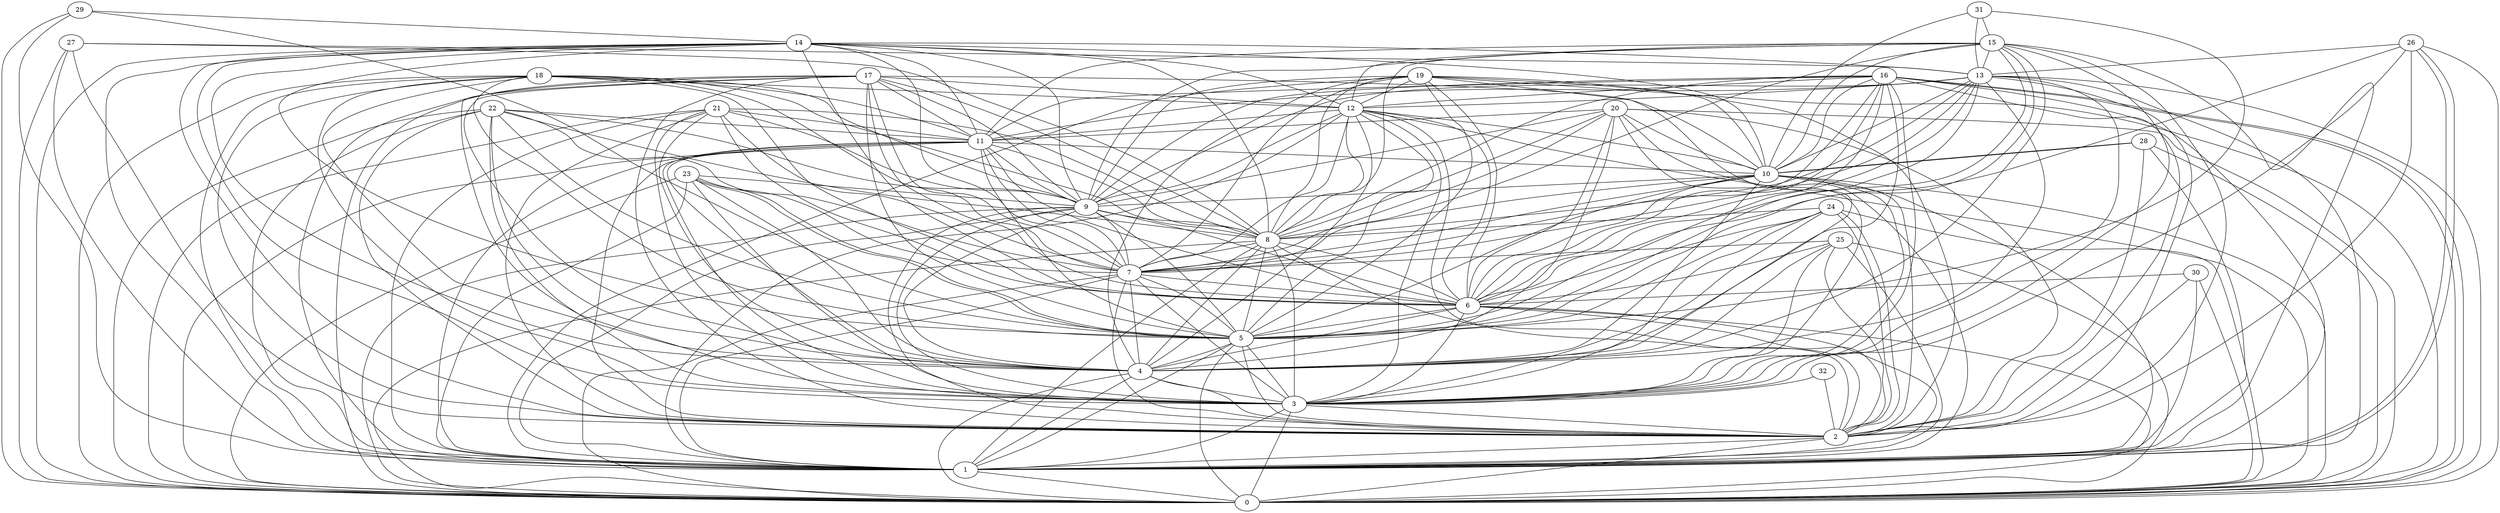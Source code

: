 graph G {
0;
1;
2;
3;
4;
5;
6;
7;
8;
9;
10;
11;
12;
13;
14;
15;
16;
17;
18;
19;
20;
21;
22;
23;
24;
25;
26;
27;
28;
29;
30;
31;
32;
32--2 ;
32--3 ;
31--10 ;
31--15 ;
31--13 ;
31--5 ;
30--6 ;
30--0 ;
30--2 ;
30--1 ;
29--5 ;
29--1 ;
29--14 ;
29--0 ;
28--10 ;
28--1 ;
28--10 ;
28--0 ;
28--2 ;
27--13 ;
27--8 ;
27--0 ;
27--2 ;
27--1 ;
26--1 ;
26--13 ;
26--0 ;
26--6 ;
26--1 ;
26--3 ;
26--2 ;
25--0 ;
25--7 ;
25--1 ;
25--3 ;
25--6 ;
25--2 ;
25--4 ;
24--0 ;
24--5 ;
24--6 ;
24--2 ;
24--8 ;
24--4 ;
24--2 ;
24--3 ;
23--0 ;
23--5 ;
23--5 ;
23--1 ;
23--3 ;
23--9 ;
23--7 ;
23--4 ;
22--5 ;
22--1 ;
22--9 ;
22--11 ;
22--4 ;
22--0 ;
22--2 ;
22--7 ;
22--8 ;
22--3 ;
21--4 ;
21--3 ;
21--2 ;
21--6 ;
21--8 ;
21--11 ;
21--1 ;
21--7 ;
21--0 ;
21--9 ;
20--8 ;
20--11 ;
20--9 ;
20--10 ;
20--6 ;
20--1 ;
20--7 ;
20--4 ;
20--3 ;
20--0 ;
20--2 ;
19--1 ;
19--4 ;
19--2 ;
19--12 ;
19--10 ;
19--3 ;
19--0 ;
19--7 ;
19--6 ;
19--9 ;
19--5 ;
19--8 ;
18--11 ;
18--8 ;
18--2 ;
18--12 ;
18--7 ;
18--9 ;
18--0 ;
18--4 ;
18--6 ;
18--1 ;
18--5 ;
18--3 ;
17--0 ;
17--3 ;
17--10 ;
17--8 ;
17--4 ;
17--12 ;
17--2 ;
17--6 ;
17--11 ;
17--7 ;
17--5 ;
17--1 ;
17--9 ;
16--0 ;
16--0 ;
16--8 ;
16--2 ;
16--7 ;
16--1 ;
16--12 ;
16--3 ;
16--11 ;
16--5 ;
16--6 ;
16--10 ;
16--4 ;
16--9 ;
15--2 ;
15--5 ;
15--10 ;
15--13 ;
15--8 ;
15--7 ;
15--3 ;
15--6 ;
15--12 ;
15--1 ;
15--11 ;
15--9 ;
15--4 ;
14--13 ;
14--6 ;
14--4 ;
14--5 ;
14--2 ;
14--8 ;
14--9 ;
14--3 ;
14--1 ;
14--10 ;
14--12 ;
14--7 ;
14--11 ;
14--0 ;
13--2 ;
13--4 ;
13--0 ;
13--8 ;
13--11 ;
13--1 ;
13--10 ;
13--5 ;
13--6 ;
13--7 ;
13--12 ;
13--3 ;
13--9 ;
12--1 ;
12--6 ;
12--7 ;
12--3 ;
12--2 ;
12--10 ;
12--0 ;
12--9 ;
12--11 ;
12--4 ;
12--5 ;
12--8 ;
11--6 ;
11--2 ;
11--10 ;
11--3 ;
11--8 ;
11--9 ;
11--4 ;
11--5 ;
11--0 ;
11--1 ;
11--7 ;
10--6 ;
10--8 ;
10--2 ;
10--7 ;
10--9 ;
10--1 ;
10--3 ;
10--5 ;
10--0 ;
10--4 ;
9--6 ;
9--2 ;
9--8 ;
9--4 ;
9--1 ;
9--7 ;
9--5 ;
9--3 ;
9--0 ;
8--3 ;
8--2 ;
8--1 ;
8--6 ;
8--4 ;
8--7 ;
8--5 ;
8--0 ;
7--6 ;
7--3 ;
7--5 ;
7--1 ;
7--0 ;
7--2 ;
7--4 ;
6--2 ;
6--4 ;
6--3 ;
6--5 ;
6--0 ;
6--1 ;
5--4 ;
5--1 ;
5--2 ;
5--0 ;
5--3 ;
4--1 ;
4--0 ;
4--3 ;
4--2 ;
3--0 ;
3--2 ;
3--1 ;
2--0 ;
2--1 ;
1--0 ;
}

